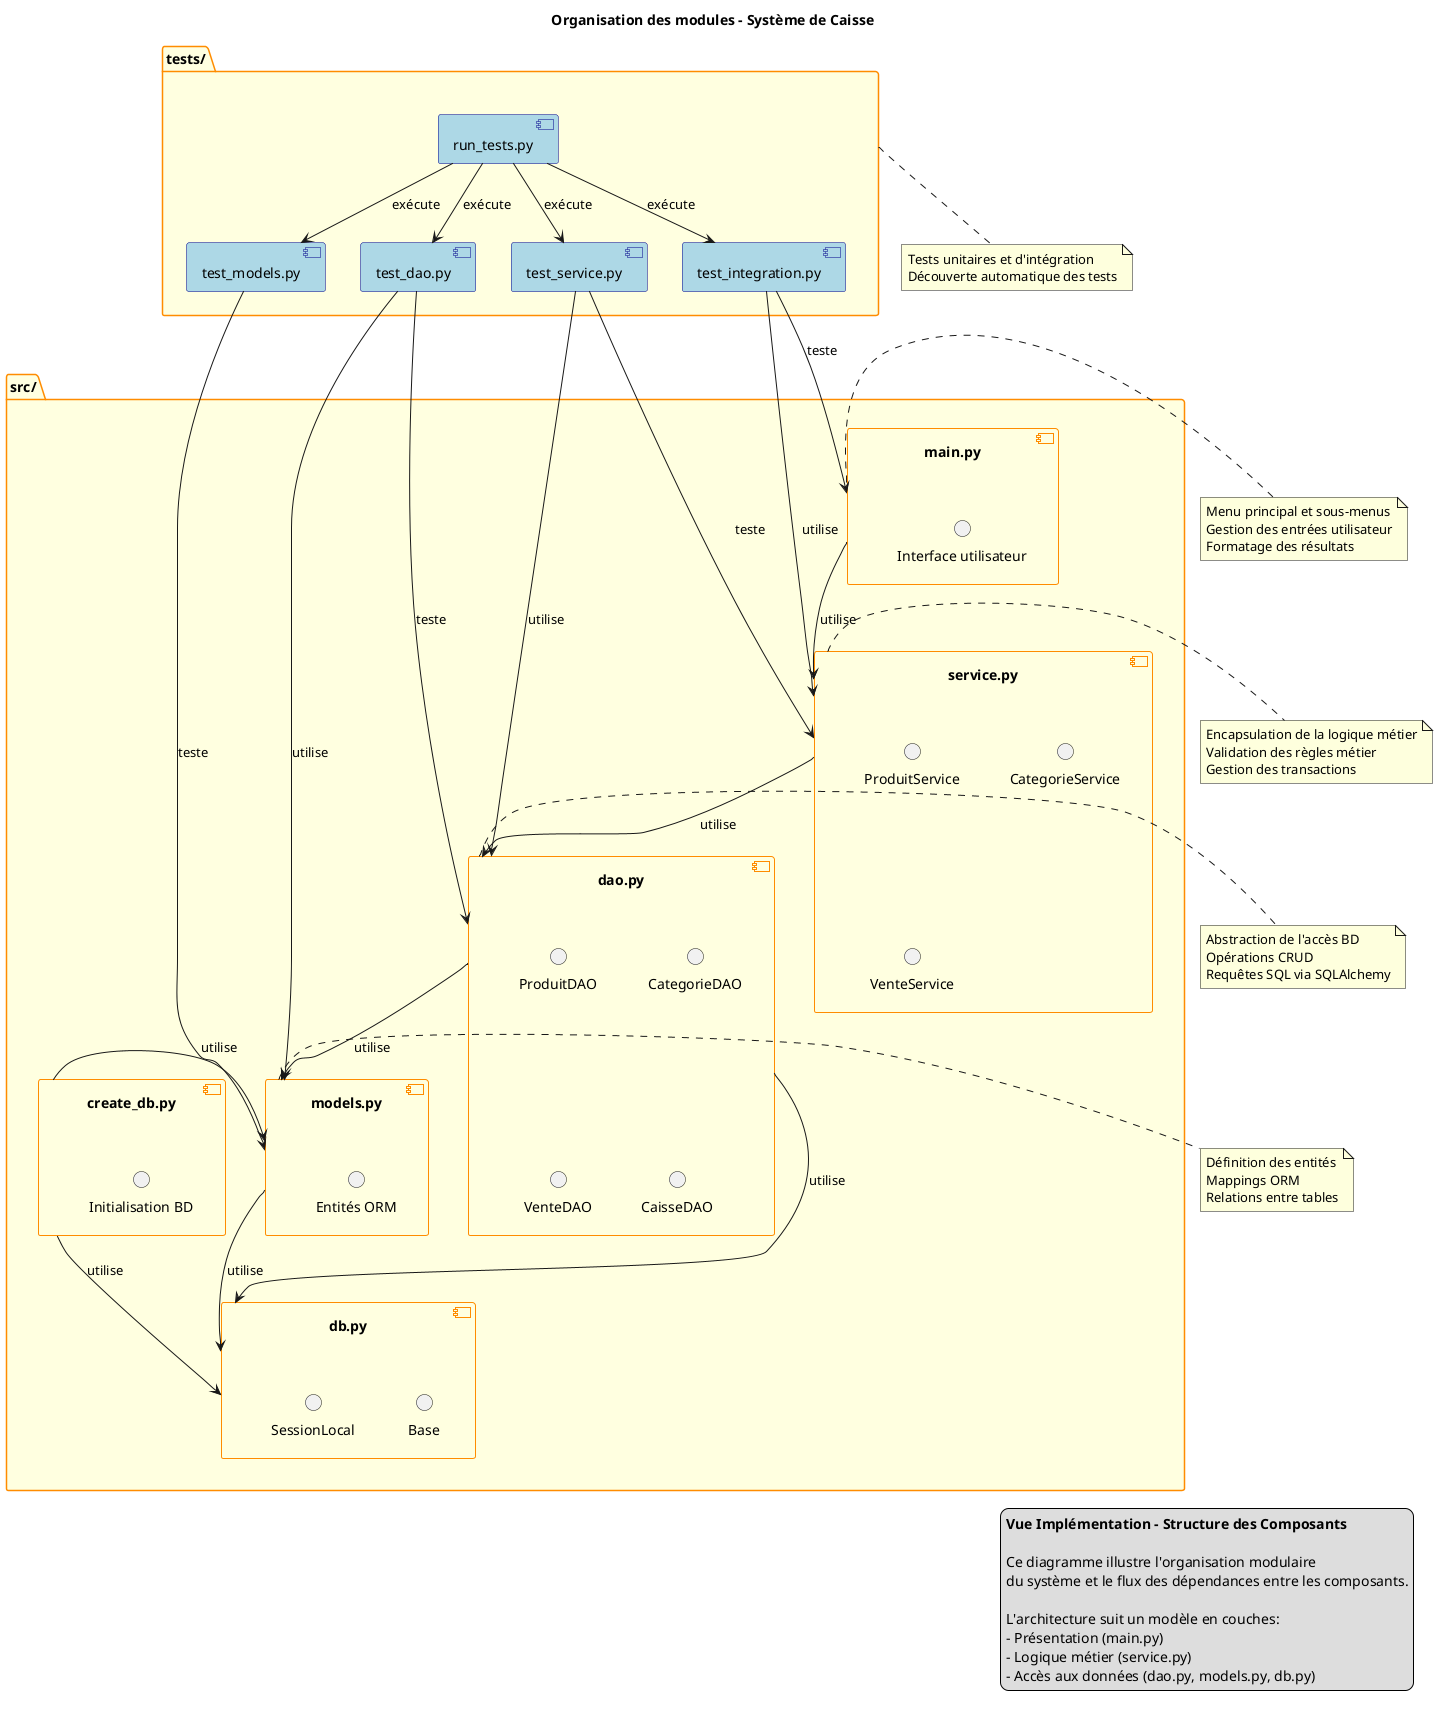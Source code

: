 @startuml Vue Implémentation

' Définition des styles
skinparam component {
    BackgroundColor LightBlue
    BorderColor DarkBlue
    FontColor Black
}

skinparam package {
    BackgroundColor LightYellow
    BorderColor DarkOrange
    FontColor Black
}

' Définition des composants
package "src/" {
    ' Couche de présentation
    component "main.py" as Main {
        interface "Interface utilisateur"
    }
    
    ' Couche métier
    component "service.py" as Service {
        interface "ProduitService"
        interface "CategorieService"
        interface "VenteService"
    }
    
    ' Couche d'accès aux données
    component "dao.py" as DAO {
        interface "ProduitDAO"
        interface "CategorieDAO"
        interface "VenteDAO"
        interface "CaisseDAO"
    }
    
    ' Modèles et configuration
    component "models.py" as Models {
        interface "Entités ORM"
    }
    
    component "db.py" as DB {
        interface "Base"
        interface "SessionLocal"
    }
    
    component "create_db.py" as CreateDB {
        interface "Initialisation BD"
    }
}

package "tests/" as TestsPackage {
    component "test_models.py" as TestModels
    component "test_dao.py" as TestDAO
    component "test_service.py" as TestService
    component "test_integration.py" as TestIntegration
    component "run_tests.py" as RunTests
}

' Définition des relations entre composants
Main --> Service : "utilise"
Service --> DAO : "utilise"
DAO --> Models : "utilise"
DAO --> DB : "utilise"
Models --> DB : "utilise"
CreateDB --> Models : "utilise"
CreateDB --> DB : "utilise"

TestModels --> Models : "teste"
TestDAO --> DAO : "teste"
TestDAO --> Models : "utilise"
TestService --> Service : "teste"
TestService --> DAO : "utilise"
TestIntegration --> Main : "teste"
TestIntegration --> Service : "utilise"
RunTests --> TestModels : "exécute"
RunTests --> TestDAO : "exécute"
RunTests --> TestService : "exécute"
RunTests --> TestIntegration : "exécute"

' Organisation visuelle
Main -[hidden]-> Service
Service -[hidden]-> DAO
DAO -[hidden]-> Models
Models -[hidden]-> DB
DB -[hidden]-> CreateDB

' Affichage de notes avec informations additionnelles
note right of Main
  Menu principal et sous-menus
  Gestion des entrées utilisateur
  Formatage des résultats
end note

note right of Service
  Encapsulation de la logique métier
  Validation des règles métier
  Gestion des transactions
end note

note right of DAO
  Abstraction de l'accès BD
  Opérations CRUD
  Requêtes SQL via SQLAlchemy
end note

note right of Models
  Définition des entités
  Mappings ORM
  Relations entre tables
end note

note bottom of TestsPackage
  Tests unitaires et d'intégration
  Découverte automatique des tests
end note

' Ajouter un titre et une légende
title Organisation des modules - Système de Caisse

legend right
  <b>Vue Implémentation - Structure des Composants</b>
  
  Ce diagramme illustre l'organisation modulaire
  du système et le flux des dépendances entre les composants.
  
  L'architecture suit un modèle en couches:
  - Présentation (main.py)
  - Logique métier (service.py)
  - Accès aux données (dao.py, models.py, db.py)
endlegend

@enduml 